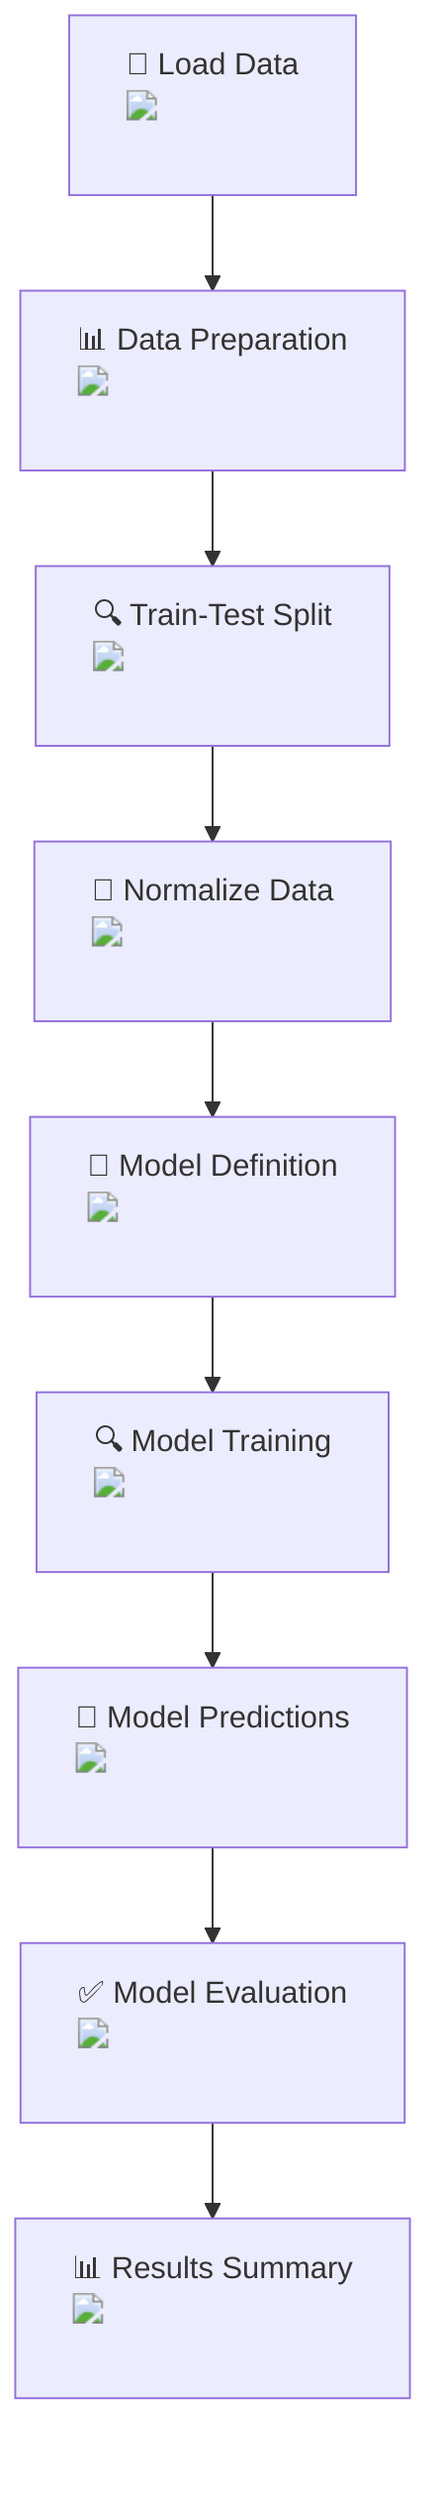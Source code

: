 flowchart TD
    A["📁 Load Data <img src='file.svg'/> <br/>"] --> B["📊 Data Preparation <img src='table.svg'/> <br/>"]
    B --> C["🔍 Train-Test Split <img src='row_split.svg'/> <br/>"]
    C --> D["🔧 Normalize Data <img src='column_split.svg'/> <br/>"]
    D --> E["🧠 Model Definition <img src='brain.svg'/> <br/>"]
    E --> F["🔍 Model Training <img src='brain.svg'/> <br/>"]
    F --> G["🔮 Model Predictions <img src='brain.svg'/> <br/>"]
    G --> H["✅ Model Evaluation <img src='brain.svg'/> <br/>"]
    H --> I["📊 Results Summary <img src='barplot_template.svg'/> <br/>"]